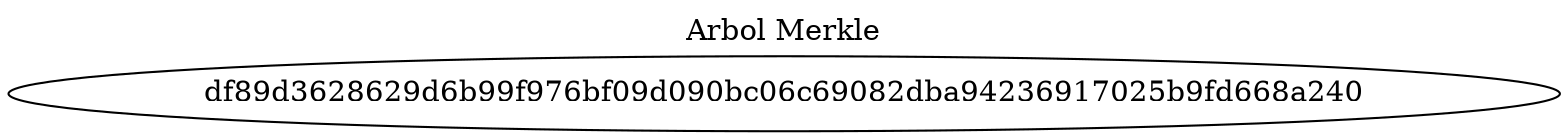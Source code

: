 digraph G{
label="Arbol Merkle"
labelloc = "t"
Nodo619606263[label="df89d3628629d6b99f976bf09d090bc06c69082dba94236917025b9fd668a240" shape=ellipse];
}
